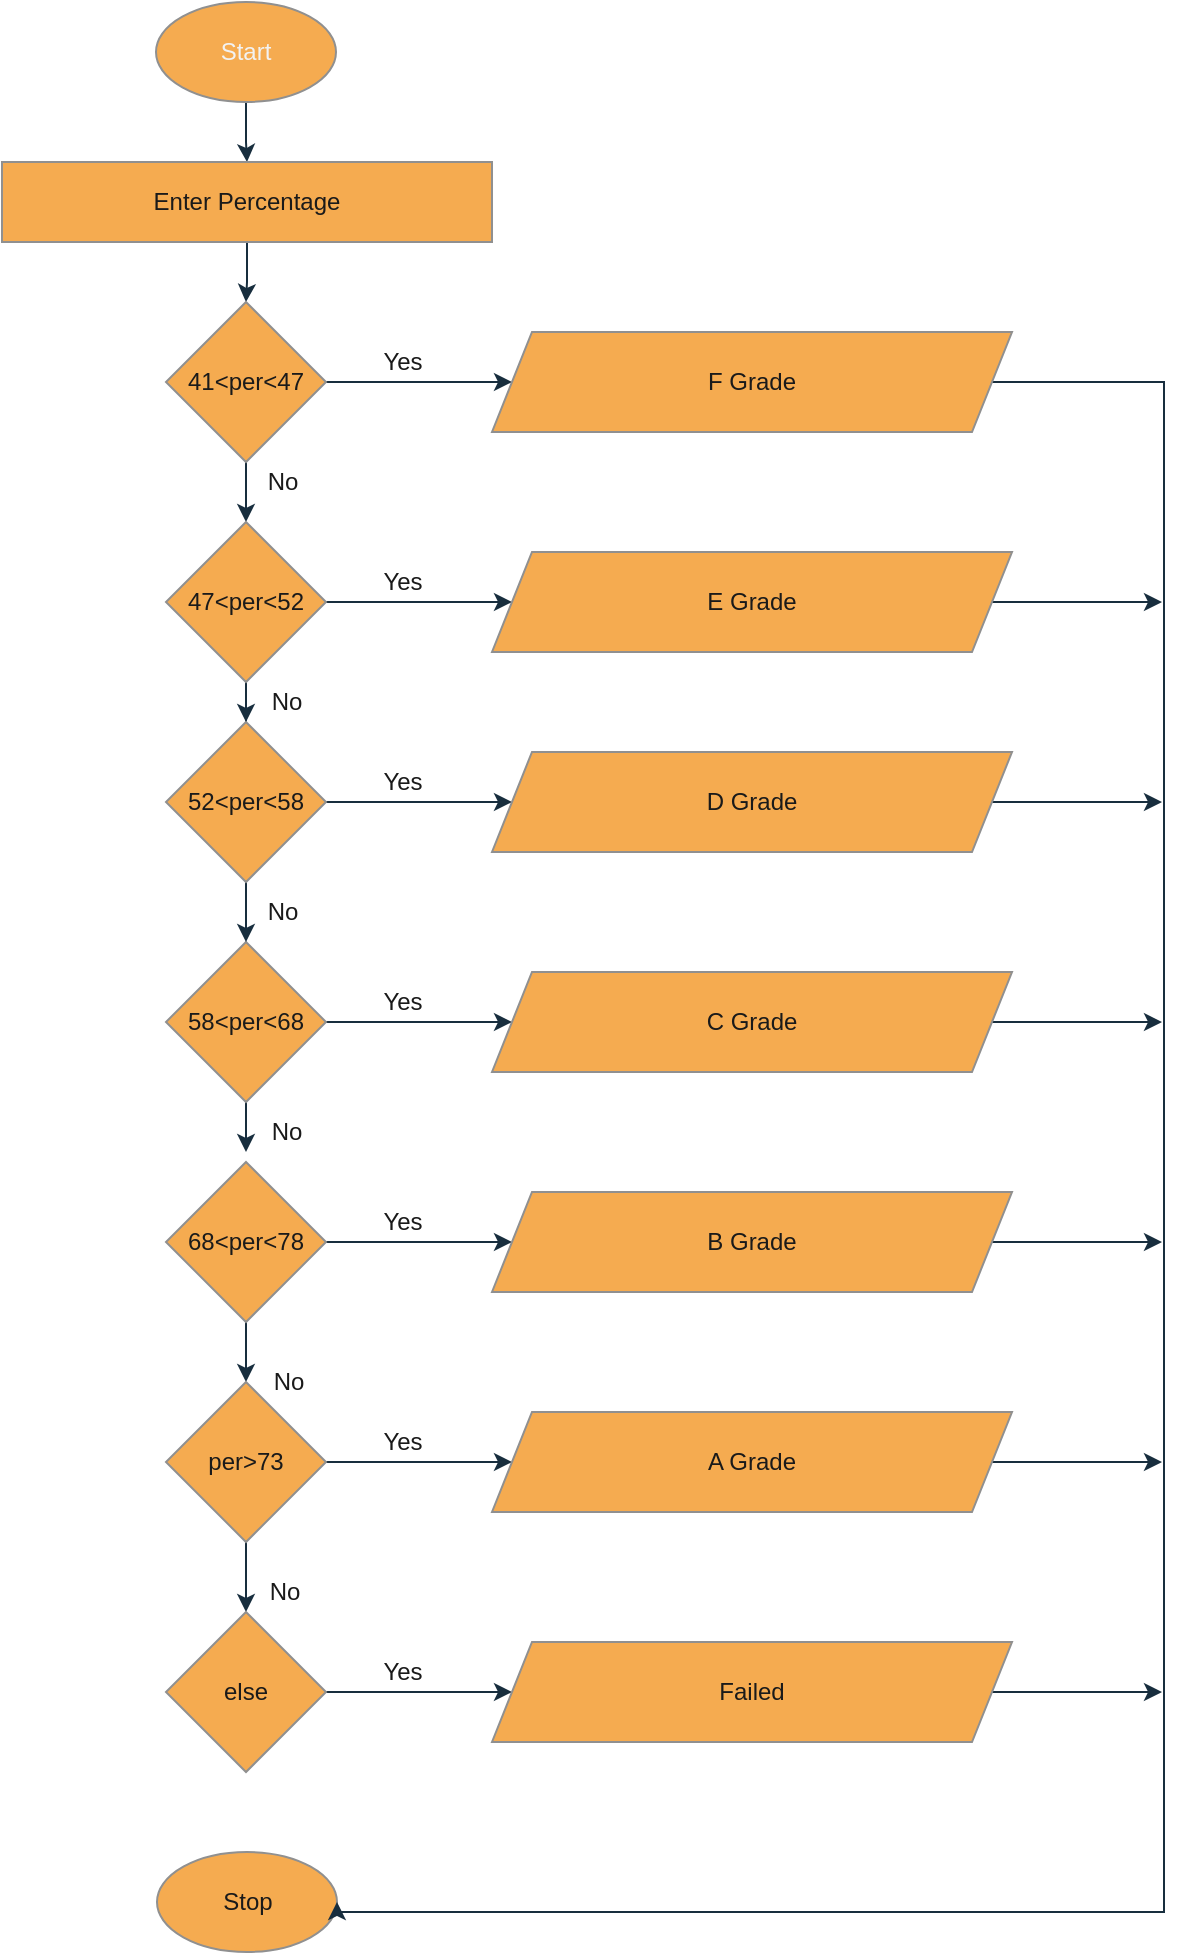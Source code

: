 <mxfile version="27.2.0">
  <diagram name="Page-1" id="14ZmN-vFK5WcEDnTIiB2">
    <mxGraphModel dx="2775" dy="1328" grid="1" gridSize="10" guides="1" tooltips="1" connect="1" arrows="1" fold="1" page="1" pageScale="1" pageWidth="850" pageHeight="1100" math="0" shadow="0">
      <root>
        <mxCell id="0" />
        <mxCell id="1" parent="0" />
        <mxCell id="t1kR70HvfgsUBX_H_cAn-53" style="edgeStyle=orthogonalEdgeStyle;rounded=0;orthogonalLoop=1;jettySize=auto;html=1;labelBackgroundColor=none;strokeColor=#182E3E;fontColor=default;" edge="1" parent="1" source="t1kR70HvfgsUBX_H_cAn-1" target="t1kR70HvfgsUBX_H_cAn-2">
          <mxGeometry relative="1" as="geometry" />
        </mxCell>
        <mxCell id="t1kR70HvfgsUBX_H_cAn-1" value="&lt;font style=&quot;color: rgb(242, 242, 242);&quot;&gt;Start&lt;/font&gt;" style="ellipse;whiteSpace=wrap;html=1;labelBackgroundColor=none;fillColor=#F5AB50;strokeColor=#909090;fontColor=#1A1A1A;" vertex="1" parent="1">
          <mxGeometry x="147" y="45" width="90" height="50" as="geometry" />
        </mxCell>
        <mxCell id="t1kR70HvfgsUBX_H_cAn-55" style="edgeStyle=orthogonalEdgeStyle;rounded=0;orthogonalLoop=1;jettySize=auto;html=1;entryX=0.5;entryY=0;entryDx=0;entryDy=0;labelBackgroundColor=none;strokeColor=#182E3E;fontColor=default;" edge="1" parent="1" source="t1kR70HvfgsUBX_H_cAn-2" target="t1kR70HvfgsUBX_H_cAn-3">
          <mxGeometry relative="1" as="geometry" />
        </mxCell>
        <mxCell id="t1kR70HvfgsUBX_H_cAn-2" value="Enter Percentage" style="rounded=0;whiteSpace=wrap;html=1;labelBackgroundColor=none;fillColor=#F5AB50;strokeColor=#909090;fontColor=#1A1A1A;" vertex="1" parent="1">
          <mxGeometry x="70" y="125" width="245" height="40" as="geometry" />
        </mxCell>
        <mxCell id="t1kR70HvfgsUBX_H_cAn-65" style="edgeStyle=orthogonalEdgeStyle;rounded=0;orthogonalLoop=1;jettySize=auto;html=1;entryX=0;entryY=0.5;entryDx=0;entryDy=0;labelBackgroundColor=none;strokeColor=#182E3E;fontColor=default;" edge="1" parent="1" source="t1kR70HvfgsUBX_H_cAn-3" target="t1kR70HvfgsUBX_H_cAn-19">
          <mxGeometry relative="1" as="geometry" />
        </mxCell>
        <mxCell id="t1kR70HvfgsUBX_H_cAn-66" style="edgeStyle=orthogonalEdgeStyle;rounded=0;orthogonalLoop=1;jettySize=auto;html=1;entryX=0.5;entryY=0;entryDx=0;entryDy=0;labelBackgroundColor=none;strokeColor=#182E3E;fontColor=default;" edge="1" parent="1" source="t1kR70HvfgsUBX_H_cAn-3" target="t1kR70HvfgsUBX_H_cAn-4">
          <mxGeometry relative="1" as="geometry" />
        </mxCell>
        <mxCell id="t1kR70HvfgsUBX_H_cAn-3" value="41&amp;lt;per&amp;lt;47" style="rhombus;whiteSpace=wrap;html=1;labelBackgroundColor=none;fillColor=#F5AB50;strokeColor=#909090;fontColor=#1A1A1A;" vertex="1" parent="1">
          <mxGeometry x="152" y="195" width="80" height="80" as="geometry" />
        </mxCell>
        <mxCell id="t1kR70HvfgsUBX_H_cAn-64" style="edgeStyle=orthogonalEdgeStyle;rounded=0;orthogonalLoop=1;jettySize=auto;html=1;entryX=0;entryY=0.5;entryDx=0;entryDy=0;labelBackgroundColor=none;strokeColor=#182E3E;fontColor=default;" edge="1" parent="1" source="t1kR70HvfgsUBX_H_cAn-4" target="t1kR70HvfgsUBX_H_cAn-20">
          <mxGeometry relative="1" as="geometry" />
        </mxCell>
        <mxCell id="t1kR70HvfgsUBX_H_cAn-99" style="edgeStyle=orthogonalEdgeStyle;rounded=0;orthogonalLoop=1;jettySize=auto;html=1;strokeColor=#182E3E;fontColor=#1A1A1A;" edge="1" parent="1" source="t1kR70HvfgsUBX_H_cAn-4" target="t1kR70HvfgsUBX_H_cAn-6">
          <mxGeometry relative="1" as="geometry" />
        </mxCell>
        <mxCell id="t1kR70HvfgsUBX_H_cAn-4" value="47&amp;lt;per&amp;lt;52" style="rhombus;whiteSpace=wrap;html=1;labelBackgroundColor=none;fillColor=#F5AB50;strokeColor=#909090;fontColor=#1A1A1A;" vertex="1" parent="1">
          <mxGeometry x="152" y="305" width="80" height="80" as="geometry" />
        </mxCell>
        <mxCell id="t1kR70HvfgsUBX_H_cAn-58" style="edgeStyle=orthogonalEdgeStyle;rounded=0;orthogonalLoop=1;jettySize=auto;html=1;labelBackgroundColor=none;strokeColor=#182E3E;fontColor=default;" edge="1" parent="1" source="t1kR70HvfgsUBX_H_cAn-5">
          <mxGeometry relative="1" as="geometry">
            <mxPoint x="192" y="620" as="targetPoint" />
          </mxGeometry>
        </mxCell>
        <mxCell id="t1kR70HvfgsUBX_H_cAn-74" style="edgeStyle=orthogonalEdgeStyle;rounded=0;orthogonalLoop=1;jettySize=auto;html=1;entryX=0;entryY=0.5;entryDx=0;entryDy=0;labelBackgroundColor=none;strokeColor=#182E3E;fontColor=default;" edge="1" parent="1" source="t1kR70HvfgsUBX_H_cAn-5" target="t1kR70HvfgsUBX_H_cAn-22">
          <mxGeometry relative="1" as="geometry" />
        </mxCell>
        <mxCell id="t1kR70HvfgsUBX_H_cAn-5" value="58&amp;lt;per&amp;lt;68" style="rhombus;whiteSpace=wrap;html=1;labelBackgroundColor=none;fillColor=#F5AB50;strokeColor=#909090;fontColor=#1A1A1A;" vertex="1" parent="1">
          <mxGeometry x="152" y="515" width="80" height="80" as="geometry" />
        </mxCell>
        <mxCell id="t1kR70HvfgsUBX_H_cAn-57" style="edgeStyle=orthogonalEdgeStyle;rounded=0;orthogonalLoop=1;jettySize=auto;html=1;entryX=0.5;entryY=0;entryDx=0;entryDy=0;labelBackgroundColor=none;strokeColor=#182E3E;fontColor=default;" edge="1" parent="1" source="t1kR70HvfgsUBX_H_cAn-6" target="t1kR70HvfgsUBX_H_cAn-5">
          <mxGeometry relative="1" as="geometry" />
        </mxCell>
        <mxCell id="t1kR70HvfgsUBX_H_cAn-73" style="edgeStyle=orthogonalEdgeStyle;rounded=0;orthogonalLoop=1;jettySize=auto;html=1;entryX=0;entryY=0.5;entryDx=0;entryDy=0;labelBackgroundColor=none;strokeColor=#182E3E;fontColor=default;" edge="1" parent="1" source="t1kR70HvfgsUBX_H_cAn-6" target="t1kR70HvfgsUBX_H_cAn-21">
          <mxGeometry relative="1" as="geometry" />
        </mxCell>
        <mxCell id="t1kR70HvfgsUBX_H_cAn-6" value="52&amp;lt;per&amp;lt;58" style="rhombus;whiteSpace=wrap;html=1;labelBackgroundColor=none;fillColor=#F5AB50;strokeColor=#909090;fontColor=#1A1A1A;" vertex="1" parent="1">
          <mxGeometry x="152" y="405" width="80" height="80" as="geometry" />
        </mxCell>
        <mxCell id="t1kR70HvfgsUBX_H_cAn-59" style="edgeStyle=orthogonalEdgeStyle;rounded=0;orthogonalLoop=1;jettySize=auto;html=1;entryX=0.5;entryY=0;entryDx=0;entryDy=0;labelBackgroundColor=none;strokeColor=#182E3E;fontColor=default;" edge="1" parent="1" source="t1kR70HvfgsUBX_H_cAn-7" target="t1kR70HvfgsUBX_H_cAn-8">
          <mxGeometry relative="1" as="geometry" />
        </mxCell>
        <mxCell id="t1kR70HvfgsUBX_H_cAn-61" style="edgeStyle=orthogonalEdgeStyle;rounded=0;orthogonalLoop=1;jettySize=auto;html=1;entryX=0;entryY=0.5;entryDx=0;entryDy=0;labelBackgroundColor=none;strokeColor=#182E3E;fontColor=default;" edge="1" parent="1" source="t1kR70HvfgsUBX_H_cAn-7" target="t1kR70HvfgsUBX_H_cAn-23">
          <mxGeometry relative="1" as="geometry" />
        </mxCell>
        <mxCell id="t1kR70HvfgsUBX_H_cAn-7" value="68&amp;lt;per&amp;lt;78" style="rhombus;whiteSpace=wrap;html=1;labelBackgroundColor=none;fillColor=#F5AB50;strokeColor=#909090;fontColor=#1A1A1A;" vertex="1" parent="1">
          <mxGeometry x="152" y="625" width="80" height="80" as="geometry" />
        </mxCell>
        <mxCell id="t1kR70HvfgsUBX_H_cAn-60" style="edgeStyle=orthogonalEdgeStyle;rounded=0;orthogonalLoop=1;jettySize=auto;html=1;entryX=0;entryY=0.5;entryDx=0;entryDy=0;labelBackgroundColor=none;strokeColor=#182E3E;fontColor=default;" edge="1" parent="1" source="t1kR70HvfgsUBX_H_cAn-8" target="t1kR70HvfgsUBX_H_cAn-24">
          <mxGeometry relative="1" as="geometry" />
        </mxCell>
        <mxCell id="t1kR70HvfgsUBX_H_cAn-76" style="edgeStyle=orthogonalEdgeStyle;rounded=0;orthogonalLoop=1;jettySize=auto;html=1;entryX=0.5;entryY=0;entryDx=0;entryDy=0;labelBackgroundColor=none;strokeColor=#182E3E;fontColor=default;" edge="1" parent="1" source="t1kR70HvfgsUBX_H_cAn-8" target="t1kR70HvfgsUBX_H_cAn-10">
          <mxGeometry relative="1" as="geometry" />
        </mxCell>
        <mxCell id="t1kR70HvfgsUBX_H_cAn-8" value="per&amp;gt;73" style="rhombus;whiteSpace=wrap;html=1;labelBackgroundColor=none;fillColor=#F5AB50;strokeColor=#909090;fontColor=#1A1A1A;" vertex="1" parent="1">
          <mxGeometry x="152" y="735" width="80" height="80" as="geometry" />
        </mxCell>
        <mxCell id="t1kR70HvfgsUBX_H_cAn-72" style="edgeStyle=orthogonalEdgeStyle;rounded=0;orthogonalLoop=1;jettySize=auto;html=1;entryX=0;entryY=0.5;entryDx=0;entryDy=0;labelBackgroundColor=none;strokeColor=#182E3E;fontColor=default;" edge="1" parent="1" source="t1kR70HvfgsUBX_H_cAn-10" target="t1kR70HvfgsUBX_H_cAn-25">
          <mxGeometry relative="1" as="geometry" />
        </mxCell>
        <mxCell id="t1kR70HvfgsUBX_H_cAn-10" value="else" style="rhombus;whiteSpace=wrap;html=1;labelBackgroundColor=none;fillColor=#F5AB50;strokeColor=#909090;fontColor=#1A1A1A;" vertex="1" parent="1">
          <mxGeometry x="152" y="850" width="80" height="80" as="geometry" />
        </mxCell>
        <mxCell id="t1kR70HvfgsUBX_H_cAn-18" value="Stop" style="ellipse;whiteSpace=wrap;html=1;labelBackgroundColor=none;fillColor=#F5AB50;strokeColor=#909090;fontColor=#1A1A1A;" vertex="1" parent="1">
          <mxGeometry x="147.5" y="970" width="90" height="50" as="geometry" />
        </mxCell>
        <mxCell id="t1kR70HvfgsUBX_H_cAn-79" style="edgeStyle=orthogonalEdgeStyle;rounded=0;orthogonalLoop=1;jettySize=auto;html=1;strokeColor=#182E3E;fontColor=#1A1A1A;entryX=1;entryY=0.5;entryDx=0;entryDy=0;" edge="1" parent="1" source="t1kR70HvfgsUBX_H_cAn-19" target="t1kR70HvfgsUBX_H_cAn-18">
          <mxGeometry relative="1" as="geometry">
            <mxPoint x="650" y="1000" as="targetPoint" />
            <Array as="points">
              <mxPoint x="651" y="235" />
              <mxPoint x="651" y="1000" />
              <mxPoint x="238" y="1000" />
            </Array>
          </mxGeometry>
        </mxCell>
        <mxCell id="t1kR70HvfgsUBX_H_cAn-19" value="F Grade" style="shape=parallelogram;perimeter=parallelogramPerimeter;whiteSpace=wrap;html=1;fixedSize=1;labelBackgroundColor=none;fillColor=#F5AB50;strokeColor=#909090;fontColor=#1A1A1A;" vertex="1" parent="1">
          <mxGeometry x="315" y="210" width="260" height="50" as="geometry" />
        </mxCell>
        <mxCell id="t1kR70HvfgsUBX_H_cAn-82" style="edgeStyle=orthogonalEdgeStyle;rounded=0;orthogonalLoop=1;jettySize=auto;html=1;strokeColor=#182E3E;fontColor=#1A1A1A;" edge="1" parent="1" source="t1kR70HvfgsUBX_H_cAn-20">
          <mxGeometry relative="1" as="geometry">
            <mxPoint x="650" y="345" as="targetPoint" />
          </mxGeometry>
        </mxCell>
        <mxCell id="t1kR70HvfgsUBX_H_cAn-20" value="E Grade" style="shape=parallelogram;perimeter=parallelogramPerimeter;whiteSpace=wrap;html=1;fixedSize=1;labelBackgroundColor=none;fillColor=#F5AB50;strokeColor=#909090;fontColor=#1A1A1A;" vertex="1" parent="1">
          <mxGeometry x="315" y="320" width="260" height="50" as="geometry" />
        </mxCell>
        <mxCell id="t1kR70HvfgsUBX_H_cAn-83" style="edgeStyle=orthogonalEdgeStyle;rounded=0;orthogonalLoop=1;jettySize=auto;html=1;strokeColor=#182E3E;fontColor=#1A1A1A;" edge="1" parent="1" source="t1kR70HvfgsUBX_H_cAn-21">
          <mxGeometry relative="1" as="geometry">
            <mxPoint x="650" y="445" as="targetPoint" />
          </mxGeometry>
        </mxCell>
        <mxCell id="t1kR70HvfgsUBX_H_cAn-21" value="D Grade" style="shape=parallelogram;perimeter=parallelogramPerimeter;whiteSpace=wrap;html=1;fixedSize=1;labelBackgroundColor=none;fillColor=#F5AB50;strokeColor=#909090;fontColor=#1A1A1A;" vertex="1" parent="1">
          <mxGeometry x="315" y="420" width="260" height="50" as="geometry" />
        </mxCell>
        <mxCell id="t1kR70HvfgsUBX_H_cAn-84" style="edgeStyle=orthogonalEdgeStyle;rounded=0;orthogonalLoop=1;jettySize=auto;html=1;strokeColor=#182E3E;fontColor=#1A1A1A;" edge="1" parent="1" source="t1kR70HvfgsUBX_H_cAn-22">
          <mxGeometry relative="1" as="geometry">
            <mxPoint x="650" y="555" as="targetPoint" />
          </mxGeometry>
        </mxCell>
        <mxCell id="t1kR70HvfgsUBX_H_cAn-22" value="C Grade" style="shape=parallelogram;perimeter=parallelogramPerimeter;whiteSpace=wrap;html=1;fixedSize=1;labelBackgroundColor=none;fillColor=#F5AB50;strokeColor=#909090;fontColor=#1A1A1A;" vertex="1" parent="1">
          <mxGeometry x="315" y="530" width="260" height="50" as="geometry" />
        </mxCell>
        <mxCell id="t1kR70HvfgsUBX_H_cAn-85" style="edgeStyle=orthogonalEdgeStyle;rounded=0;orthogonalLoop=1;jettySize=auto;html=1;strokeColor=#182E3E;fontColor=#1A1A1A;" edge="1" parent="1" source="t1kR70HvfgsUBX_H_cAn-23">
          <mxGeometry relative="1" as="geometry">
            <mxPoint x="650" y="665" as="targetPoint" />
          </mxGeometry>
        </mxCell>
        <mxCell id="t1kR70HvfgsUBX_H_cAn-23" value="B Grade" style="shape=parallelogram;perimeter=parallelogramPerimeter;whiteSpace=wrap;html=1;fixedSize=1;labelBackgroundColor=none;fillColor=#F5AB50;strokeColor=#909090;fontColor=#1A1A1A;" vertex="1" parent="1">
          <mxGeometry x="315" y="640" width="260" height="50" as="geometry" />
        </mxCell>
        <mxCell id="t1kR70HvfgsUBX_H_cAn-86" style="edgeStyle=orthogonalEdgeStyle;rounded=0;orthogonalLoop=1;jettySize=auto;html=1;strokeColor=#182E3E;fontColor=#1A1A1A;" edge="1" parent="1" source="t1kR70HvfgsUBX_H_cAn-24">
          <mxGeometry relative="1" as="geometry">
            <mxPoint x="650" y="775" as="targetPoint" />
          </mxGeometry>
        </mxCell>
        <mxCell id="t1kR70HvfgsUBX_H_cAn-24" value="A Grade" style="shape=parallelogram;perimeter=parallelogramPerimeter;whiteSpace=wrap;html=1;fixedSize=1;labelBackgroundColor=none;fillColor=#F5AB50;strokeColor=#909090;fontColor=#1A1A1A;" vertex="1" parent="1">
          <mxGeometry x="315" y="750" width="260" height="50" as="geometry" />
        </mxCell>
        <mxCell id="t1kR70HvfgsUBX_H_cAn-87" style="edgeStyle=orthogonalEdgeStyle;rounded=0;orthogonalLoop=1;jettySize=auto;html=1;strokeColor=#182E3E;fontColor=#1A1A1A;" edge="1" parent="1" source="t1kR70HvfgsUBX_H_cAn-25">
          <mxGeometry relative="1" as="geometry">
            <mxPoint x="650" y="890" as="targetPoint" />
          </mxGeometry>
        </mxCell>
        <mxCell id="t1kR70HvfgsUBX_H_cAn-25" value="Failed" style="shape=parallelogram;perimeter=parallelogramPerimeter;whiteSpace=wrap;html=1;fixedSize=1;labelBackgroundColor=none;fillColor=#F5AB50;strokeColor=#909090;fontColor=#1A1A1A;" vertex="1" parent="1">
          <mxGeometry x="315" y="865" width="260" height="50" as="geometry" />
        </mxCell>
        <mxCell id="t1kR70HvfgsUBX_H_cAn-88" value="Yes" style="text;html=1;align=center;verticalAlign=middle;resizable=0;points=[];autosize=1;strokeColor=none;fillColor=none;fontColor=#1A1A1A;" vertex="1" parent="1">
          <mxGeometry x="250" y="210" width="40" height="30" as="geometry" />
        </mxCell>
        <mxCell id="t1kR70HvfgsUBX_H_cAn-90" value="Yes" style="text;html=1;align=center;verticalAlign=middle;resizable=0;points=[];autosize=1;strokeColor=none;fillColor=none;fontColor=#1A1A1A;" vertex="1" parent="1">
          <mxGeometry x="250" y="320" width="40" height="30" as="geometry" />
        </mxCell>
        <mxCell id="t1kR70HvfgsUBX_H_cAn-91" value="Yes" style="text;html=1;align=center;verticalAlign=middle;resizable=0;points=[];autosize=1;strokeColor=none;fillColor=none;fontColor=#1A1A1A;" vertex="1" parent="1">
          <mxGeometry x="250" y="530" width="40" height="30" as="geometry" />
        </mxCell>
        <mxCell id="t1kR70HvfgsUBX_H_cAn-92" value="Yes" style="text;html=1;align=center;verticalAlign=middle;resizable=0;points=[];autosize=1;strokeColor=none;fillColor=none;fontColor=#1A1A1A;" vertex="1" parent="1">
          <mxGeometry x="250" y="420" width="40" height="30" as="geometry" />
        </mxCell>
        <mxCell id="t1kR70HvfgsUBX_H_cAn-93" value="Yes" style="text;html=1;align=center;verticalAlign=middle;resizable=0;points=[];autosize=1;strokeColor=none;fillColor=none;fontColor=#1A1A1A;" vertex="1" parent="1">
          <mxGeometry x="250" y="865" width="40" height="30" as="geometry" />
        </mxCell>
        <mxCell id="t1kR70HvfgsUBX_H_cAn-94" value="Yes" style="text;html=1;align=center;verticalAlign=middle;resizable=0;points=[];autosize=1;strokeColor=none;fillColor=none;fontColor=#1A1A1A;" vertex="1" parent="1">
          <mxGeometry x="250" y="750" width="40" height="30" as="geometry" />
        </mxCell>
        <mxCell id="t1kR70HvfgsUBX_H_cAn-95" value="Yes" style="text;html=1;align=center;verticalAlign=middle;resizable=0;points=[];autosize=1;strokeColor=none;fillColor=none;fontColor=#1A1A1A;" vertex="1" parent="1">
          <mxGeometry x="250" y="640" width="40" height="30" as="geometry" />
        </mxCell>
        <mxCell id="t1kR70HvfgsUBX_H_cAn-97" value="No" style="text;html=1;align=center;verticalAlign=middle;resizable=0;points=[];autosize=1;strokeColor=none;fillColor=none;fontColor=#1A1A1A;" vertex="1" parent="1">
          <mxGeometry x="190" y="270" width="40" height="30" as="geometry" />
        </mxCell>
        <mxCell id="t1kR70HvfgsUBX_H_cAn-98" value="No" style="text;html=1;align=center;verticalAlign=middle;resizable=0;points=[];autosize=1;strokeColor=none;fillColor=none;fontColor=#1A1A1A;" vertex="1" parent="1">
          <mxGeometry x="192" y="380" width="40" height="30" as="geometry" />
        </mxCell>
        <mxCell id="t1kR70HvfgsUBX_H_cAn-100" value="No" style="text;html=1;align=center;verticalAlign=middle;resizable=0;points=[];autosize=1;strokeColor=none;fillColor=none;fontColor=#1A1A1A;" vertex="1" parent="1">
          <mxGeometry x="190" y="485" width="40" height="30" as="geometry" />
        </mxCell>
        <mxCell id="t1kR70HvfgsUBX_H_cAn-101" value="No" style="text;html=1;align=center;verticalAlign=middle;resizable=0;points=[];autosize=1;strokeColor=none;fillColor=none;fontColor=#1A1A1A;" vertex="1" parent="1">
          <mxGeometry x="192" y="595" width="40" height="30" as="geometry" />
        </mxCell>
        <mxCell id="t1kR70HvfgsUBX_H_cAn-102" value="No" style="text;html=1;align=center;verticalAlign=middle;resizable=0;points=[];autosize=1;strokeColor=none;fillColor=none;fontColor=#1A1A1A;" vertex="1" parent="1">
          <mxGeometry x="191" y="825" width="40" height="30" as="geometry" />
        </mxCell>
        <mxCell id="t1kR70HvfgsUBX_H_cAn-104" value="No" style="text;html=1;align=center;verticalAlign=middle;resizable=0;points=[];autosize=1;strokeColor=none;fillColor=none;fontColor=#1A1A1A;" vertex="1" parent="1">
          <mxGeometry x="193" y="720" width="40" height="30" as="geometry" />
        </mxCell>
      </root>
    </mxGraphModel>
  </diagram>
</mxfile>
